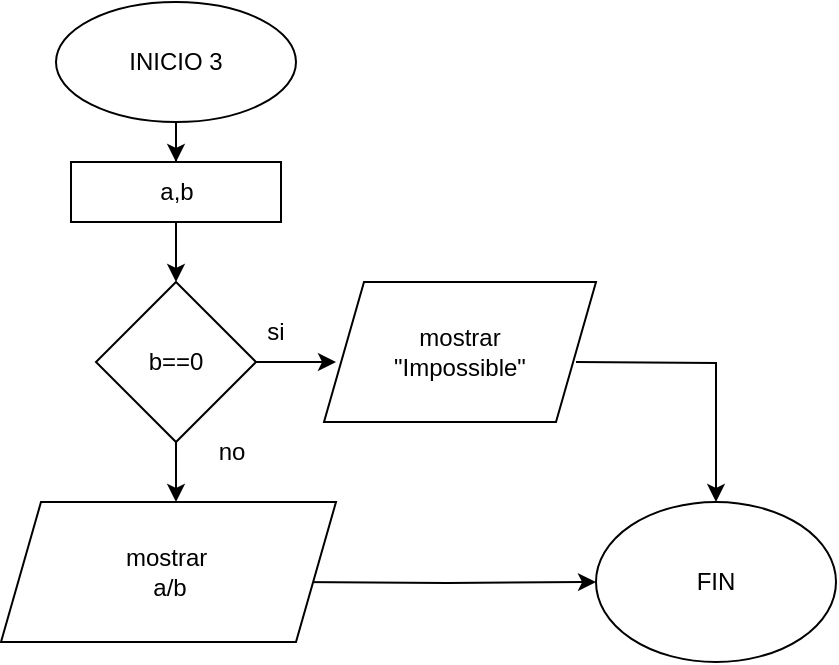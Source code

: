 <mxfile version="24.4.0" type="github">
  <diagram name="Página-1" id="fU-9XxhqJOaWuqHO71o0">
    <mxGraphModel dx="830" dy="-200" grid="1" gridSize="10" guides="1" tooltips="1" connect="1" arrows="1" fold="1" page="1" pageScale="1" pageWidth="827" pageHeight="1169" math="0" shadow="0">
      <root>
        <mxCell id="0" />
        <mxCell id="1" parent="0" />
        <mxCell id="BXwMvegtBZVB2G4h1GQO-1" value="" style="edgeStyle=orthogonalEdgeStyle;rounded=0;orthogonalLoop=1;jettySize=auto;html=1;" edge="1" parent="1" source="BXwMvegtBZVB2G4h1GQO-2" target="BXwMvegtBZVB2G4h1GQO-4">
          <mxGeometry relative="1" as="geometry" />
        </mxCell>
        <mxCell id="BXwMvegtBZVB2G4h1GQO-2" value="INICIO 3" style="ellipse;whiteSpace=wrap;html=1;" vertex="1" parent="1">
          <mxGeometry x="280" y="1520" width="120" height="60" as="geometry" />
        </mxCell>
        <mxCell id="BXwMvegtBZVB2G4h1GQO-3" value="" style="edgeStyle=orthogonalEdgeStyle;rounded=0;orthogonalLoop=1;jettySize=auto;html=1;" edge="1" parent="1" source="BXwMvegtBZVB2G4h1GQO-4" target="BXwMvegtBZVB2G4h1GQO-7">
          <mxGeometry relative="1" as="geometry" />
        </mxCell>
        <mxCell id="BXwMvegtBZVB2G4h1GQO-4" value="a,b" style="whiteSpace=wrap;html=1;" vertex="1" parent="1">
          <mxGeometry x="287.5" y="1600" width="105" height="30" as="geometry" />
        </mxCell>
        <mxCell id="BXwMvegtBZVB2G4h1GQO-5" value="" style="edgeStyle=orthogonalEdgeStyle;rounded=0;orthogonalLoop=1;jettySize=auto;html=1;" edge="1" parent="1" source="BXwMvegtBZVB2G4h1GQO-7">
          <mxGeometry relative="1" as="geometry">
            <mxPoint x="420" y="1700" as="targetPoint" />
          </mxGeometry>
        </mxCell>
        <mxCell id="BXwMvegtBZVB2G4h1GQO-6" value="" style="edgeStyle=orthogonalEdgeStyle;rounded=0;orthogonalLoop=1;jettySize=auto;html=1;" edge="1" parent="1" source="BXwMvegtBZVB2G4h1GQO-7">
          <mxGeometry relative="1" as="geometry">
            <mxPoint x="340" y="1770" as="targetPoint" />
          </mxGeometry>
        </mxCell>
        <mxCell id="BXwMvegtBZVB2G4h1GQO-7" value="b==0" style="rhombus;whiteSpace=wrap;html=1;" vertex="1" parent="1">
          <mxGeometry x="300" y="1660" width="80" height="80" as="geometry" />
        </mxCell>
        <mxCell id="BXwMvegtBZVB2G4h1GQO-8" style="edgeStyle=orthogonalEdgeStyle;rounded=0;orthogonalLoop=1;jettySize=auto;html=1;" edge="1" parent="1" target="BXwMvegtBZVB2G4h1GQO-12">
          <mxGeometry relative="1" as="geometry">
            <mxPoint x="540" y="1700" as="sourcePoint" />
          </mxGeometry>
        </mxCell>
        <mxCell id="BXwMvegtBZVB2G4h1GQO-9" value="si" style="text;html=1;align=center;verticalAlign=middle;whiteSpace=wrap;rounded=0;" vertex="1" parent="1">
          <mxGeometry x="360" y="1670" width="60" height="30" as="geometry" />
        </mxCell>
        <mxCell id="BXwMvegtBZVB2G4h1GQO-10" style="edgeStyle=orthogonalEdgeStyle;rounded=0;orthogonalLoop=1;jettySize=auto;html=1;entryX=0;entryY=0.5;entryDx=0;entryDy=0;" edge="1" parent="1" target="BXwMvegtBZVB2G4h1GQO-12">
          <mxGeometry relative="1" as="geometry">
            <mxPoint x="400" y="1810" as="sourcePoint" />
          </mxGeometry>
        </mxCell>
        <mxCell id="BXwMvegtBZVB2G4h1GQO-11" value="no" style="text;html=1;align=center;verticalAlign=middle;whiteSpace=wrap;rounded=0;" vertex="1" parent="1">
          <mxGeometry x="337.5" y="1730" width="60" height="30" as="geometry" />
        </mxCell>
        <mxCell id="BXwMvegtBZVB2G4h1GQO-12" value="FIN" style="ellipse;whiteSpace=wrap;html=1;" vertex="1" parent="1">
          <mxGeometry x="550" y="1770" width="120" height="80" as="geometry" />
        </mxCell>
        <mxCell id="BXwMvegtBZVB2G4h1GQO-13" value="mostrar&lt;div&gt;&quot;Impossible&quot;&lt;/div&gt;" style="shape=parallelogram;perimeter=parallelogramPerimeter;whiteSpace=wrap;html=1;fixedSize=1;" vertex="1" parent="1">
          <mxGeometry x="414" y="1660" width="136" height="70" as="geometry" />
        </mxCell>
        <mxCell id="BXwMvegtBZVB2G4h1GQO-14" value="mostrar&amp;nbsp;&lt;div&gt;a/b&lt;/div&gt;" style="shape=parallelogram;perimeter=parallelogramPerimeter;whiteSpace=wrap;html=1;fixedSize=1;" vertex="1" parent="1">
          <mxGeometry x="252.5" y="1770" width="167.5" height="70" as="geometry" />
        </mxCell>
      </root>
    </mxGraphModel>
  </diagram>
</mxfile>
